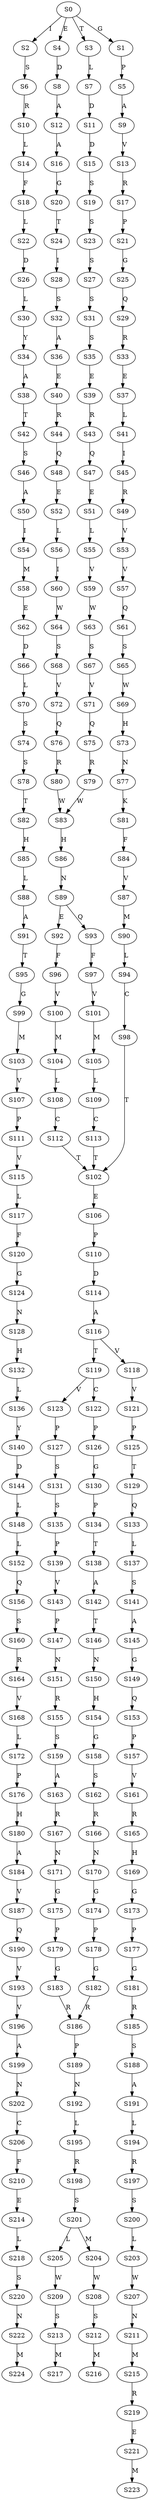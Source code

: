 strict digraph  {
	S0 -> S1 [ label = G ];
	S0 -> S2 [ label = I ];
	S0 -> S3 [ label = T ];
	S0 -> S4 [ label = E ];
	S1 -> S5 [ label = P ];
	S2 -> S6 [ label = S ];
	S3 -> S7 [ label = L ];
	S4 -> S8 [ label = D ];
	S5 -> S9 [ label = A ];
	S6 -> S10 [ label = R ];
	S7 -> S11 [ label = D ];
	S8 -> S12 [ label = A ];
	S9 -> S13 [ label = V ];
	S10 -> S14 [ label = L ];
	S11 -> S15 [ label = D ];
	S12 -> S16 [ label = A ];
	S13 -> S17 [ label = R ];
	S14 -> S18 [ label = F ];
	S15 -> S19 [ label = S ];
	S16 -> S20 [ label = G ];
	S17 -> S21 [ label = P ];
	S18 -> S22 [ label = L ];
	S19 -> S23 [ label = S ];
	S20 -> S24 [ label = T ];
	S21 -> S25 [ label = G ];
	S22 -> S26 [ label = D ];
	S23 -> S27 [ label = S ];
	S24 -> S28 [ label = I ];
	S25 -> S29 [ label = Q ];
	S26 -> S30 [ label = L ];
	S27 -> S31 [ label = S ];
	S28 -> S32 [ label = S ];
	S29 -> S33 [ label = R ];
	S30 -> S34 [ label = Y ];
	S31 -> S35 [ label = S ];
	S32 -> S36 [ label = A ];
	S33 -> S37 [ label = E ];
	S34 -> S38 [ label = A ];
	S35 -> S39 [ label = E ];
	S36 -> S40 [ label = E ];
	S37 -> S41 [ label = L ];
	S38 -> S42 [ label = T ];
	S39 -> S43 [ label = R ];
	S40 -> S44 [ label = R ];
	S41 -> S45 [ label = I ];
	S42 -> S46 [ label = S ];
	S43 -> S47 [ label = Q ];
	S44 -> S48 [ label = Q ];
	S45 -> S49 [ label = R ];
	S46 -> S50 [ label = A ];
	S47 -> S51 [ label = E ];
	S48 -> S52 [ label = E ];
	S49 -> S53 [ label = V ];
	S50 -> S54 [ label = I ];
	S51 -> S55 [ label = L ];
	S52 -> S56 [ label = L ];
	S53 -> S57 [ label = V ];
	S54 -> S58 [ label = M ];
	S55 -> S59 [ label = V ];
	S56 -> S60 [ label = I ];
	S57 -> S61 [ label = Q ];
	S58 -> S62 [ label = E ];
	S59 -> S63 [ label = W ];
	S60 -> S64 [ label = W ];
	S61 -> S65 [ label = S ];
	S62 -> S66 [ label = D ];
	S63 -> S67 [ label = S ];
	S64 -> S68 [ label = S ];
	S65 -> S69 [ label = W ];
	S66 -> S70 [ label = L ];
	S67 -> S71 [ label = V ];
	S68 -> S72 [ label = V ];
	S69 -> S73 [ label = H ];
	S70 -> S74 [ label = S ];
	S71 -> S75 [ label = Q ];
	S72 -> S76 [ label = Q ];
	S73 -> S77 [ label = N ];
	S74 -> S78 [ label = S ];
	S75 -> S79 [ label = R ];
	S76 -> S80 [ label = R ];
	S77 -> S81 [ label = K ];
	S78 -> S82 [ label = T ];
	S79 -> S83 [ label = W ];
	S80 -> S83 [ label = W ];
	S81 -> S84 [ label = F ];
	S82 -> S85 [ label = H ];
	S83 -> S86 [ label = H ];
	S84 -> S87 [ label = V ];
	S85 -> S88 [ label = L ];
	S86 -> S89 [ label = N ];
	S87 -> S90 [ label = M ];
	S88 -> S91 [ label = A ];
	S89 -> S92 [ label = E ];
	S89 -> S93 [ label = Q ];
	S90 -> S94 [ label = L ];
	S91 -> S95 [ label = T ];
	S92 -> S96 [ label = F ];
	S93 -> S97 [ label = F ];
	S94 -> S98 [ label = C ];
	S95 -> S99 [ label = G ];
	S96 -> S100 [ label = V ];
	S97 -> S101 [ label = V ];
	S98 -> S102 [ label = T ];
	S99 -> S103 [ label = M ];
	S100 -> S104 [ label = M ];
	S101 -> S105 [ label = M ];
	S102 -> S106 [ label = E ];
	S103 -> S107 [ label = V ];
	S104 -> S108 [ label = L ];
	S105 -> S109 [ label = L ];
	S106 -> S110 [ label = P ];
	S107 -> S111 [ label = P ];
	S108 -> S112 [ label = C ];
	S109 -> S113 [ label = C ];
	S110 -> S114 [ label = D ];
	S111 -> S115 [ label = V ];
	S112 -> S102 [ label = T ];
	S113 -> S102 [ label = T ];
	S114 -> S116 [ label = A ];
	S115 -> S117 [ label = L ];
	S116 -> S118 [ label = V ];
	S116 -> S119 [ label = T ];
	S117 -> S120 [ label = F ];
	S118 -> S121 [ label = V ];
	S119 -> S122 [ label = C ];
	S119 -> S123 [ label = V ];
	S120 -> S124 [ label = G ];
	S121 -> S125 [ label = P ];
	S122 -> S126 [ label = P ];
	S123 -> S127 [ label = P ];
	S124 -> S128 [ label = N ];
	S125 -> S129 [ label = T ];
	S126 -> S130 [ label = G ];
	S127 -> S131 [ label = S ];
	S128 -> S132 [ label = H ];
	S129 -> S133 [ label = Q ];
	S130 -> S134 [ label = P ];
	S131 -> S135 [ label = S ];
	S132 -> S136 [ label = L ];
	S133 -> S137 [ label = L ];
	S134 -> S138 [ label = T ];
	S135 -> S139 [ label = P ];
	S136 -> S140 [ label = Y ];
	S137 -> S141 [ label = S ];
	S138 -> S142 [ label = A ];
	S139 -> S143 [ label = V ];
	S140 -> S144 [ label = D ];
	S141 -> S145 [ label = A ];
	S142 -> S146 [ label = T ];
	S143 -> S147 [ label = P ];
	S144 -> S148 [ label = L ];
	S145 -> S149 [ label = G ];
	S146 -> S150 [ label = N ];
	S147 -> S151 [ label = N ];
	S148 -> S152 [ label = L ];
	S149 -> S153 [ label = Q ];
	S150 -> S154 [ label = H ];
	S151 -> S155 [ label = R ];
	S152 -> S156 [ label = Q ];
	S153 -> S157 [ label = P ];
	S154 -> S158 [ label = G ];
	S155 -> S159 [ label = S ];
	S156 -> S160 [ label = S ];
	S157 -> S161 [ label = V ];
	S158 -> S162 [ label = S ];
	S159 -> S163 [ label = A ];
	S160 -> S164 [ label = R ];
	S161 -> S165 [ label = R ];
	S162 -> S166 [ label = R ];
	S163 -> S167 [ label = R ];
	S164 -> S168 [ label = V ];
	S165 -> S169 [ label = H ];
	S166 -> S170 [ label = N ];
	S167 -> S171 [ label = N ];
	S168 -> S172 [ label = L ];
	S169 -> S173 [ label = G ];
	S170 -> S174 [ label = G ];
	S171 -> S175 [ label = G ];
	S172 -> S176 [ label = P ];
	S173 -> S177 [ label = P ];
	S174 -> S178 [ label = P ];
	S175 -> S179 [ label = P ];
	S176 -> S180 [ label = H ];
	S177 -> S181 [ label = G ];
	S178 -> S182 [ label = G ];
	S179 -> S183 [ label = G ];
	S180 -> S184 [ label = A ];
	S181 -> S185 [ label = R ];
	S182 -> S186 [ label = R ];
	S183 -> S186 [ label = R ];
	S184 -> S187 [ label = V ];
	S185 -> S188 [ label = S ];
	S186 -> S189 [ label = P ];
	S187 -> S190 [ label = Q ];
	S188 -> S191 [ label = A ];
	S189 -> S192 [ label = N ];
	S190 -> S193 [ label = V ];
	S191 -> S194 [ label = L ];
	S192 -> S195 [ label = L ];
	S193 -> S196 [ label = V ];
	S194 -> S197 [ label = R ];
	S195 -> S198 [ label = R ];
	S196 -> S199 [ label = A ];
	S197 -> S200 [ label = S ];
	S198 -> S201 [ label = S ];
	S199 -> S202 [ label = N ];
	S200 -> S203 [ label = L ];
	S201 -> S204 [ label = M ];
	S201 -> S205 [ label = L ];
	S202 -> S206 [ label = C ];
	S203 -> S207 [ label = W ];
	S204 -> S208 [ label = W ];
	S205 -> S209 [ label = W ];
	S206 -> S210 [ label = F ];
	S207 -> S211 [ label = N ];
	S208 -> S212 [ label = S ];
	S209 -> S213 [ label = S ];
	S210 -> S214 [ label = E ];
	S211 -> S215 [ label = M ];
	S212 -> S216 [ label = M ];
	S213 -> S217 [ label = M ];
	S214 -> S218 [ label = L ];
	S215 -> S219 [ label = R ];
	S218 -> S220 [ label = S ];
	S219 -> S221 [ label = E ];
	S220 -> S222 [ label = N ];
	S221 -> S223 [ label = M ];
	S222 -> S224 [ label = M ];
}
